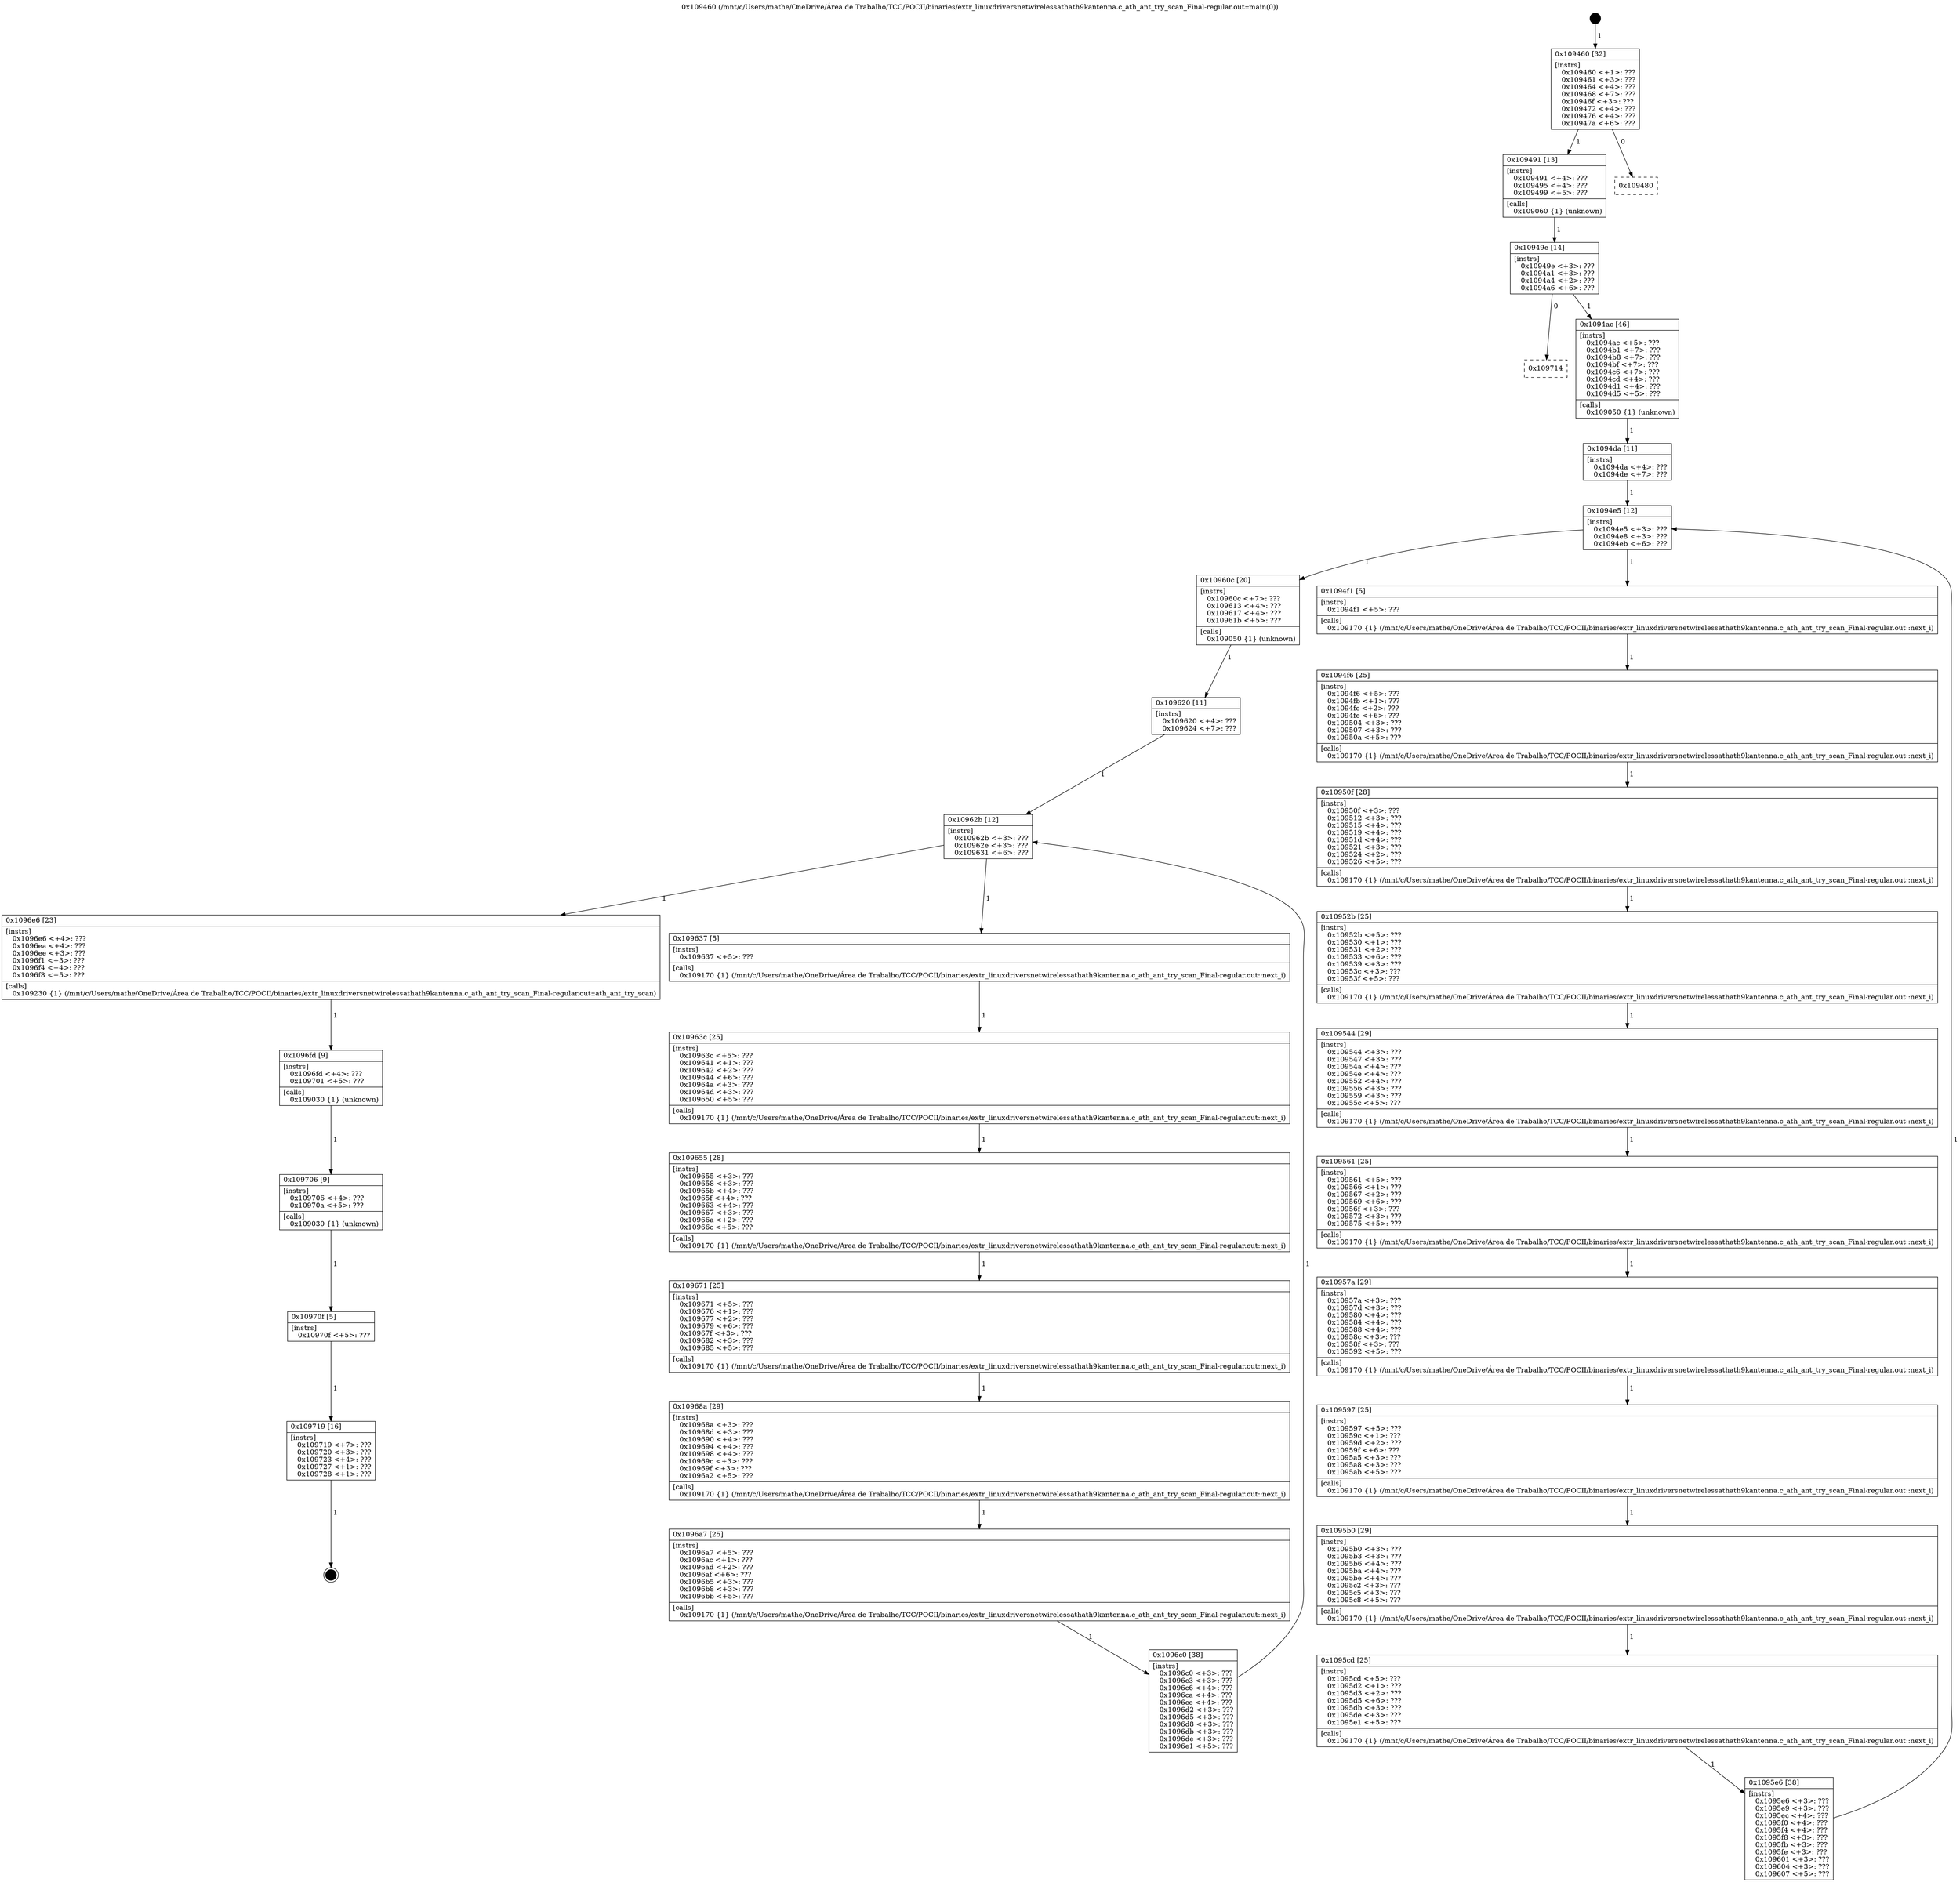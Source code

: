 digraph "0x109460" {
  label = "0x109460 (/mnt/c/Users/mathe/OneDrive/Área de Trabalho/TCC/POCII/binaries/extr_linuxdriversnetwirelessathath9kantenna.c_ath_ant_try_scan_Final-regular.out::main(0))"
  labelloc = "t"
  node[shape=record]

  Entry [label="",width=0.3,height=0.3,shape=circle,fillcolor=black,style=filled]
  "0x109460" [label="{
     0x109460 [32]\l
     | [instrs]\l
     &nbsp;&nbsp;0x109460 \<+1\>: ???\l
     &nbsp;&nbsp;0x109461 \<+3\>: ???\l
     &nbsp;&nbsp;0x109464 \<+4\>: ???\l
     &nbsp;&nbsp;0x109468 \<+7\>: ???\l
     &nbsp;&nbsp;0x10946f \<+3\>: ???\l
     &nbsp;&nbsp;0x109472 \<+4\>: ???\l
     &nbsp;&nbsp;0x109476 \<+4\>: ???\l
     &nbsp;&nbsp;0x10947a \<+6\>: ???\l
  }"]
  "0x109491" [label="{
     0x109491 [13]\l
     | [instrs]\l
     &nbsp;&nbsp;0x109491 \<+4\>: ???\l
     &nbsp;&nbsp;0x109495 \<+4\>: ???\l
     &nbsp;&nbsp;0x109499 \<+5\>: ???\l
     | [calls]\l
     &nbsp;&nbsp;0x109060 \{1\} (unknown)\l
  }"]
  "0x109480" [label="{
     0x109480\l
  }", style=dashed]
  "0x10949e" [label="{
     0x10949e [14]\l
     | [instrs]\l
     &nbsp;&nbsp;0x10949e \<+3\>: ???\l
     &nbsp;&nbsp;0x1094a1 \<+3\>: ???\l
     &nbsp;&nbsp;0x1094a4 \<+2\>: ???\l
     &nbsp;&nbsp;0x1094a6 \<+6\>: ???\l
  }"]
  "0x109714" [label="{
     0x109714\l
  }", style=dashed]
  "0x1094ac" [label="{
     0x1094ac [46]\l
     | [instrs]\l
     &nbsp;&nbsp;0x1094ac \<+5\>: ???\l
     &nbsp;&nbsp;0x1094b1 \<+7\>: ???\l
     &nbsp;&nbsp;0x1094b8 \<+7\>: ???\l
     &nbsp;&nbsp;0x1094bf \<+7\>: ???\l
     &nbsp;&nbsp;0x1094c6 \<+7\>: ???\l
     &nbsp;&nbsp;0x1094cd \<+4\>: ???\l
     &nbsp;&nbsp;0x1094d1 \<+4\>: ???\l
     &nbsp;&nbsp;0x1094d5 \<+5\>: ???\l
     | [calls]\l
     &nbsp;&nbsp;0x109050 \{1\} (unknown)\l
  }"]
  Exit [label="",width=0.3,height=0.3,shape=circle,fillcolor=black,style=filled,peripheries=2]
  "0x1094e5" [label="{
     0x1094e5 [12]\l
     | [instrs]\l
     &nbsp;&nbsp;0x1094e5 \<+3\>: ???\l
     &nbsp;&nbsp;0x1094e8 \<+3\>: ???\l
     &nbsp;&nbsp;0x1094eb \<+6\>: ???\l
  }"]
  "0x10960c" [label="{
     0x10960c [20]\l
     | [instrs]\l
     &nbsp;&nbsp;0x10960c \<+7\>: ???\l
     &nbsp;&nbsp;0x109613 \<+4\>: ???\l
     &nbsp;&nbsp;0x109617 \<+4\>: ???\l
     &nbsp;&nbsp;0x10961b \<+5\>: ???\l
     | [calls]\l
     &nbsp;&nbsp;0x109050 \{1\} (unknown)\l
  }"]
  "0x1094f1" [label="{
     0x1094f1 [5]\l
     | [instrs]\l
     &nbsp;&nbsp;0x1094f1 \<+5\>: ???\l
     | [calls]\l
     &nbsp;&nbsp;0x109170 \{1\} (/mnt/c/Users/mathe/OneDrive/Área de Trabalho/TCC/POCII/binaries/extr_linuxdriversnetwirelessathath9kantenna.c_ath_ant_try_scan_Final-regular.out::next_i)\l
  }"]
  "0x1094f6" [label="{
     0x1094f6 [25]\l
     | [instrs]\l
     &nbsp;&nbsp;0x1094f6 \<+5\>: ???\l
     &nbsp;&nbsp;0x1094fb \<+1\>: ???\l
     &nbsp;&nbsp;0x1094fc \<+2\>: ???\l
     &nbsp;&nbsp;0x1094fe \<+6\>: ???\l
     &nbsp;&nbsp;0x109504 \<+3\>: ???\l
     &nbsp;&nbsp;0x109507 \<+3\>: ???\l
     &nbsp;&nbsp;0x10950a \<+5\>: ???\l
     | [calls]\l
     &nbsp;&nbsp;0x109170 \{1\} (/mnt/c/Users/mathe/OneDrive/Área de Trabalho/TCC/POCII/binaries/extr_linuxdriversnetwirelessathath9kantenna.c_ath_ant_try_scan_Final-regular.out::next_i)\l
  }"]
  "0x10950f" [label="{
     0x10950f [28]\l
     | [instrs]\l
     &nbsp;&nbsp;0x10950f \<+3\>: ???\l
     &nbsp;&nbsp;0x109512 \<+3\>: ???\l
     &nbsp;&nbsp;0x109515 \<+4\>: ???\l
     &nbsp;&nbsp;0x109519 \<+4\>: ???\l
     &nbsp;&nbsp;0x10951d \<+4\>: ???\l
     &nbsp;&nbsp;0x109521 \<+3\>: ???\l
     &nbsp;&nbsp;0x109524 \<+2\>: ???\l
     &nbsp;&nbsp;0x109526 \<+5\>: ???\l
     | [calls]\l
     &nbsp;&nbsp;0x109170 \{1\} (/mnt/c/Users/mathe/OneDrive/Área de Trabalho/TCC/POCII/binaries/extr_linuxdriversnetwirelessathath9kantenna.c_ath_ant_try_scan_Final-regular.out::next_i)\l
  }"]
  "0x10952b" [label="{
     0x10952b [25]\l
     | [instrs]\l
     &nbsp;&nbsp;0x10952b \<+5\>: ???\l
     &nbsp;&nbsp;0x109530 \<+1\>: ???\l
     &nbsp;&nbsp;0x109531 \<+2\>: ???\l
     &nbsp;&nbsp;0x109533 \<+6\>: ???\l
     &nbsp;&nbsp;0x109539 \<+3\>: ???\l
     &nbsp;&nbsp;0x10953c \<+3\>: ???\l
     &nbsp;&nbsp;0x10953f \<+5\>: ???\l
     | [calls]\l
     &nbsp;&nbsp;0x109170 \{1\} (/mnt/c/Users/mathe/OneDrive/Área de Trabalho/TCC/POCII/binaries/extr_linuxdriversnetwirelessathath9kantenna.c_ath_ant_try_scan_Final-regular.out::next_i)\l
  }"]
  "0x109544" [label="{
     0x109544 [29]\l
     | [instrs]\l
     &nbsp;&nbsp;0x109544 \<+3\>: ???\l
     &nbsp;&nbsp;0x109547 \<+3\>: ???\l
     &nbsp;&nbsp;0x10954a \<+4\>: ???\l
     &nbsp;&nbsp;0x10954e \<+4\>: ???\l
     &nbsp;&nbsp;0x109552 \<+4\>: ???\l
     &nbsp;&nbsp;0x109556 \<+3\>: ???\l
     &nbsp;&nbsp;0x109559 \<+3\>: ???\l
     &nbsp;&nbsp;0x10955c \<+5\>: ???\l
     | [calls]\l
     &nbsp;&nbsp;0x109170 \{1\} (/mnt/c/Users/mathe/OneDrive/Área de Trabalho/TCC/POCII/binaries/extr_linuxdriversnetwirelessathath9kantenna.c_ath_ant_try_scan_Final-regular.out::next_i)\l
  }"]
  "0x109561" [label="{
     0x109561 [25]\l
     | [instrs]\l
     &nbsp;&nbsp;0x109561 \<+5\>: ???\l
     &nbsp;&nbsp;0x109566 \<+1\>: ???\l
     &nbsp;&nbsp;0x109567 \<+2\>: ???\l
     &nbsp;&nbsp;0x109569 \<+6\>: ???\l
     &nbsp;&nbsp;0x10956f \<+3\>: ???\l
     &nbsp;&nbsp;0x109572 \<+3\>: ???\l
     &nbsp;&nbsp;0x109575 \<+5\>: ???\l
     | [calls]\l
     &nbsp;&nbsp;0x109170 \{1\} (/mnt/c/Users/mathe/OneDrive/Área de Trabalho/TCC/POCII/binaries/extr_linuxdriversnetwirelessathath9kantenna.c_ath_ant_try_scan_Final-regular.out::next_i)\l
  }"]
  "0x10957a" [label="{
     0x10957a [29]\l
     | [instrs]\l
     &nbsp;&nbsp;0x10957a \<+3\>: ???\l
     &nbsp;&nbsp;0x10957d \<+3\>: ???\l
     &nbsp;&nbsp;0x109580 \<+4\>: ???\l
     &nbsp;&nbsp;0x109584 \<+4\>: ???\l
     &nbsp;&nbsp;0x109588 \<+4\>: ???\l
     &nbsp;&nbsp;0x10958c \<+3\>: ???\l
     &nbsp;&nbsp;0x10958f \<+3\>: ???\l
     &nbsp;&nbsp;0x109592 \<+5\>: ???\l
     | [calls]\l
     &nbsp;&nbsp;0x109170 \{1\} (/mnt/c/Users/mathe/OneDrive/Área de Trabalho/TCC/POCII/binaries/extr_linuxdriversnetwirelessathath9kantenna.c_ath_ant_try_scan_Final-regular.out::next_i)\l
  }"]
  "0x109597" [label="{
     0x109597 [25]\l
     | [instrs]\l
     &nbsp;&nbsp;0x109597 \<+5\>: ???\l
     &nbsp;&nbsp;0x10959c \<+1\>: ???\l
     &nbsp;&nbsp;0x10959d \<+2\>: ???\l
     &nbsp;&nbsp;0x10959f \<+6\>: ???\l
     &nbsp;&nbsp;0x1095a5 \<+3\>: ???\l
     &nbsp;&nbsp;0x1095a8 \<+3\>: ???\l
     &nbsp;&nbsp;0x1095ab \<+5\>: ???\l
     | [calls]\l
     &nbsp;&nbsp;0x109170 \{1\} (/mnt/c/Users/mathe/OneDrive/Área de Trabalho/TCC/POCII/binaries/extr_linuxdriversnetwirelessathath9kantenna.c_ath_ant_try_scan_Final-regular.out::next_i)\l
  }"]
  "0x1095b0" [label="{
     0x1095b0 [29]\l
     | [instrs]\l
     &nbsp;&nbsp;0x1095b0 \<+3\>: ???\l
     &nbsp;&nbsp;0x1095b3 \<+3\>: ???\l
     &nbsp;&nbsp;0x1095b6 \<+4\>: ???\l
     &nbsp;&nbsp;0x1095ba \<+4\>: ???\l
     &nbsp;&nbsp;0x1095be \<+4\>: ???\l
     &nbsp;&nbsp;0x1095c2 \<+3\>: ???\l
     &nbsp;&nbsp;0x1095c5 \<+3\>: ???\l
     &nbsp;&nbsp;0x1095c8 \<+5\>: ???\l
     | [calls]\l
     &nbsp;&nbsp;0x109170 \{1\} (/mnt/c/Users/mathe/OneDrive/Área de Trabalho/TCC/POCII/binaries/extr_linuxdriversnetwirelessathath9kantenna.c_ath_ant_try_scan_Final-regular.out::next_i)\l
  }"]
  "0x1095cd" [label="{
     0x1095cd [25]\l
     | [instrs]\l
     &nbsp;&nbsp;0x1095cd \<+5\>: ???\l
     &nbsp;&nbsp;0x1095d2 \<+1\>: ???\l
     &nbsp;&nbsp;0x1095d3 \<+2\>: ???\l
     &nbsp;&nbsp;0x1095d5 \<+6\>: ???\l
     &nbsp;&nbsp;0x1095db \<+3\>: ???\l
     &nbsp;&nbsp;0x1095de \<+3\>: ???\l
     &nbsp;&nbsp;0x1095e1 \<+5\>: ???\l
     | [calls]\l
     &nbsp;&nbsp;0x109170 \{1\} (/mnt/c/Users/mathe/OneDrive/Área de Trabalho/TCC/POCII/binaries/extr_linuxdriversnetwirelessathath9kantenna.c_ath_ant_try_scan_Final-regular.out::next_i)\l
  }"]
  "0x1095e6" [label="{
     0x1095e6 [38]\l
     | [instrs]\l
     &nbsp;&nbsp;0x1095e6 \<+3\>: ???\l
     &nbsp;&nbsp;0x1095e9 \<+3\>: ???\l
     &nbsp;&nbsp;0x1095ec \<+4\>: ???\l
     &nbsp;&nbsp;0x1095f0 \<+4\>: ???\l
     &nbsp;&nbsp;0x1095f4 \<+4\>: ???\l
     &nbsp;&nbsp;0x1095f8 \<+3\>: ???\l
     &nbsp;&nbsp;0x1095fb \<+3\>: ???\l
     &nbsp;&nbsp;0x1095fe \<+3\>: ???\l
     &nbsp;&nbsp;0x109601 \<+3\>: ???\l
     &nbsp;&nbsp;0x109604 \<+3\>: ???\l
     &nbsp;&nbsp;0x109607 \<+5\>: ???\l
  }"]
  "0x1094da" [label="{
     0x1094da [11]\l
     | [instrs]\l
     &nbsp;&nbsp;0x1094da \<+4\>: ???\l
     &nbsp;&nbsp;0x1094de \<+7\>: ???\l
  }"]
  "0x10962b" [label="{
     0x10962b [12]\l
     | [instrs]\l
     &nbsp;&nbsp;0x10962b \<+3\>: ???\l
     &nbsp;&nbsp;0x10962e \<+3\>: ???\l
     &nbsp;&nbsp;0x109631 \<+6\>: ???\l
  }"]
  "0x1096e6" [label="{
     0x1096e6 [23]\l
     | [instrs]\l
     &nbsp;&nbsp;0x1096e6 \<+4\>: ???\l
     &nbsp;&nbsp;0x1096ea \<+4\>: ???\l
     &nbsp;&nbsp;0x1096ee \<+3\>: ???\l
     &nbsp;&nbsp;0x1096f1 \<+3\>: ???\l
     &nbsp;&nbsp;0x1096f4 \<+4\>: ???\l
     &nbsp;&nbsp;0x1096f8 \<+5\>: ???\l
     | [calls]\l
     &nbsp;&nbsp;0x109230 \{1\} (/mnt/c/Users/mathe/OneDrive/Área de Trabalho/TCC/POCII/binaries/extr_linuxdriversnetwirelessathath9kantenna.c_ath_ant_try_scan_Final-regular.out::ath_ant_try_scan)\l
  }"]
  "0x109637" [label="{
     0x109637 [5]\l
     | [instrs]\l
     &nbsp;&nbsp;0x109637 \<+5\>: ???\l
     | [calls]\l
     &nbsp;&nbsp;0x109170 \{1\} (/mnt/c/Users/mathe/OneDrive/Área de Trabalho/TCC/POCII/binaries/extr_linuxdriversnetwirelessathath9kantenna.c_ath_ant_try_scan_Final-regular.out::next_i)\l
  }"]
  "0x10963c" [label="{
     0x10963c [25]\l
     | [instrs]\l
     &nbsp;&nbsp;0x10963c \<+5\>: ???\l
     &nbsp;&nbsp;0x109641 \<+1\>: ???\l
     &nbsp;&nbsp;0x109642 \<+2\>: ???\l
     &nbsp;&nbsp;0x109644 \<+6\>: ???\l
     &nbsp;&nbsp;0x10964a \<+3\>: ???\l
     &nbsp;&nbsp;0x10964d \<+3\>: ???\l
     &nbsp;&nbsp;0x109650 \<+5\>: ???\l
     | [calls]\l
     &nbsp;&nbsp;0x109170 \{1\} (/mnt/c/Users/mathe/OneDrive/Área de Trabalho/TCC/POCII/binaries/extr_linuxdriversnetwirelessathath9kantenna.c_ath_ant_try_scan_Final-regular.out::next_i)\l
  }"]
  "0x109655" [label="{
     0x109655 [28]\l
     | [instrs]\l
     &nbsp;&nbsp;0x109655 \<+3\>: ???\l
     &nbsp;&nbsp;0x109658 \<+3\>: ???\l
     &nbsp;&nbsp;0x10965b \<+4\>: ???\l
     &nbsp;&nbsp;0x10965f \<+4\>: ???\l
     &nbsp;&nbsp;0x109663 \<+4\>: ???\l
     &nbsp;&nbsp;0x109667 \<+3\>: ???\l
     &nbsp;&nbsp;0x10966a \<+2\>: ???\l
     &nbsp;&nbsp;0x10966c \<+5\>: ???\l
     | [calls]\l
     &nbsp;&nbsp;0x109170 \{1\} (/mnt/c/Users/mathe/OneDrive/Área de Trabalho/TCC/POCII/binaries/extr_linuxdriversnetwirelessathath9kantenna.c_ath_ant_try_scan_Final-regular.out::next_i)\l
  }"]
  "0x109671" [label="{
     0x109671 [25]\l
     | [instrs]\l
     &nbsp;&nbsp;0x109671 \<+5\>: ???\l
     &nbsp;&nbsp;0x109676 \<+1\>: ???\l
     &nbsp;&nbsp;0x109677 \<+2\>: ???\l
     &nbsp;&nbsp;0x109679 \<+6\>: ???\l
     &nbsp;&nbsp;0x10967f \<+3\>: ???\l
     &nbsp;&nbsp;0x109682 \<+3\>: ???\l
     &nbsp;&nbsp;0x109685 \<+5\>: ???\l
     | [calls]\l
     &nbsp;&nbsp;0x109170 \{1\} (/mnt/c/Users/mathe/OneDrive/Área de Trabalho/TCC/POCII/binaries/extr_linuxdriversnetwirelessathath9kantenna.c_ath_ant_try_scan_Final-regular.out::next_i)\l
  }"]
  "0x10968a" [label="{
     0x10968a [29]\l
     | [instrs]\l
     &nbsp;&nbsp;0x10968a \<+3\>: ???\l
     &nbsp;&nbsp;0x10968d \<+3\>: ???\l
     &nbsp;&nbsp;0x109690 \<+4\>: ???\l
     &nbsp;&nbsp;0x109694 \<+4\>: ???\l
     &nbsp;&nbsp;0x109698 \<+4\>: ???\l
     &nbsp;&nbsp;0x10969c \<+3\>: ???\l
     &nbsp;&nbsp;0x10969f \<+3\>: ???\l
     &nbsp;&nbsp;0x1096a2 \<+5\>: ???\l
     | [calls]\l
     &nbsp;&nbsp;0x109170 \{1\} (/mnt/c/Users/mathe/OneDrive/Área de Trabalho/TCC/POCII/binaries/extr_linuxdriversnetwirelessathath9kantenna.c_ath_ant_try_scan_Final-regular.out::next_i)\l
  }"]
  "0x1096a7" [label="{
     0x1096a7 [25]\l
     | [instrs]\l
     &nbsp;&nbsp;0x1096a7 \<+5\>: ???\l
     &nbsp;&nbsp;0x1096ac \<+1\>: ???\l
     &nbsp;&nbsp;0x1096ad \<+2\>: ???\l
     &nbsp;&nbsp;0x1096af \<+6\>: ???\l
     &nbsp;&nbsp;0x1096b5 \<+3\>: ???\l
     &nbsp;&nbsp;0x1096b8 \<+3\>: ???\l
     &nbsp;&nbsp;0x1096bb \<+5\>: ???\l
     | [calls]\l
     &nbsp;&nbsp;0x109170 \{1\} (/mnt/c/Users/mathe/OneDrive/Área de Trabalho/TCC/POCII/binaries/extr_linuxdriversnetwirelessathath9kantenna.c_ath_ant_try_scan_Final-regular.out::next_i)\l
  }"]
  "0x1096c0" [label="{
     0x1096c0 [38]\l
     | [instrs]\l
     &nbsp;&nbsp;0x1096c0 \<+3\>: ???\l
     &nbsp;&nbsp;0x1096c3 \<+3\>: ???\l
     &nbsp;&nbsp;0x1096c6 \<+4\>: ???\l
     &nbsp;&nbsp;0x1096ca \<+4\>: ???\l
     &nbsp;&nbsp;0x1096ce \<+4\>: ???\l
     &nbsp;&nbsp;0x1096d2 \<+3\>: ???\l
     &nbsp;&nbsp;0x1096d5 \<+3\>: ???\l
     &nbsp;&nbsp;0x1096d8 \<+3\>: ???\l
     &nbsp;&nbsp;0x1096db \<+3\>: ???\l
     &nbsp;&nbsp;0x1096de \<+3\>: ???\l
     &nbsp;&nbsp;0x1096e1 \<+5\>: ???\l
  }"]
  "0x109620" [label="{
     0x109620 [11]\l
     | [instrs]\l
     &nbsp;&nbsp;0x109620 \<+4\>: ???\l
     &nbsp;&nbsp;0x109624 \<+7\>: ???\l
  }"]
  "0x1096fd" [label="{
     0x1096fd [9]\l
     | [instrs]\l
     &nbsp;&nbsp;0x1096fd \<+4\>: ???\l
     &nbsp;&nbsp;0x109701 \<+5\>: ???\l
     | [calls]\l
     &nbsp;&nbsp;0x109030 \{1\} (unknown)\l
  }"]
  "0x109706" [label="{
     0x109706 [9]\l
     | [instrs]\l
     &nbsp;&nbsp;0x109706 \<+4\>: ???\l
     &nbsp;&nbsp;0x10970a \<+5\>: ???\l
     | [calls]\l
     &nbsp;&nbsp;0x109030 \{1\} (unknown)\l
  }"]
  "0x10970f" [label="{
     0x10970f [5]\l
     | [instrs]\l
     &nbsp;&nbsp;0x10970f \<+5\>: ???\l
  }"]
  "0x109719" [label="{
     0x109719 [16]\l
     | [instrs]\l
     &nbsp;&nbsp;0x109719 \<+7\>: ???\l
     &nbsp;&nbsp;0x109720 \<+3\>: ???\l
     &nbsp;&nbsp;0x109723 \<+4\>: ???\l
     &nbsp;&nbsp;0x109727 \<+1\>: ???\l
     &nbsp;&nbsp;0x109728 \<+1\>: ???\l
  }"]
  Entry -> "0x109460" [label=" 1"]
  "0x109460" -> "0x109491" [label=" 1"]
  "0x109460" -> "0x109480" [label=" 0"]
  "0x109491" -> "0x10949e" [label=" 1"]
  "0x10949e" -> "0x109714" [label=" 0"]
  "0x10949e" -> "0x1094ac" [label=" 1"]
  "0x109719" -> Exit [label=" 1"]
  "0x1094ac" -> "0x1094da" [label=" 1"]
  "0x1094e5" -> "0x10960c" [label=" 1"]
  "0x1094e5" -> "0x1094f1" [label=" 1"]
  "0x1094f1" -> "0x1094f6" [label=" 1"]
  "0x1094f6" -> "0x10950f" [label=" 1"]
  "0x10950f" -> "0x10952b" [label=" 1"]
  "0x10952b" -> "0x109544" [label=" 1"]
  "0x109544" -> "0x109561" [label=" 1"]
  "0x109561" -> "0x10957a" [label=" 1"]
  "0x10957a" -> "0x109597" [label=" 1"]
  "0x109597" -> "0x1095b0" [label=" 1"]
  "0x1095b0" -> "0x1095cd" [label=" 1"]
  "0x1095cd" -> "0x1095e6" [label=" 1"]
  "0x1094da" -> "0x1094e5" [label=" 1"]
  "0x1095e6" -> "0x1094e5" [label=" 1"]
  "0x10960c" -> "0x109620" [label=" 1"]
  "0x10962b" -> "0x1096e6" [label=" 1"]
  "0x10962b" -> "0x109637" [label=" 1"]
  "0x109637" -> "0x10963c" [label=" 1"]
  "0x10963c" -> "0x109655" [label=" 1"]
  "0x109655" -> "0x109671" [label=" 1"]
  "0x109671" -> "0x10968a" [label=" 1"]
  "0x10968a" -> "0x1096a7" [label=" 1"]
  "0x1096a7" -> "0x1096c0" [label=" 1"]
  "0x109620" -> "0x10962b" [label=" 1"]
  "0x1096c0" -> "0x10962b" [label=" 1"]
  "0x1096e6" -> "0x1096fd" [label=" 1"]
  "0x1096fd" -> "0x109706" [label=" 1"]
  "0x109706" -> "0x10970f" [label=" 1"]
  "0x10970f" -> "0x109719" [label=" 1"]
}
